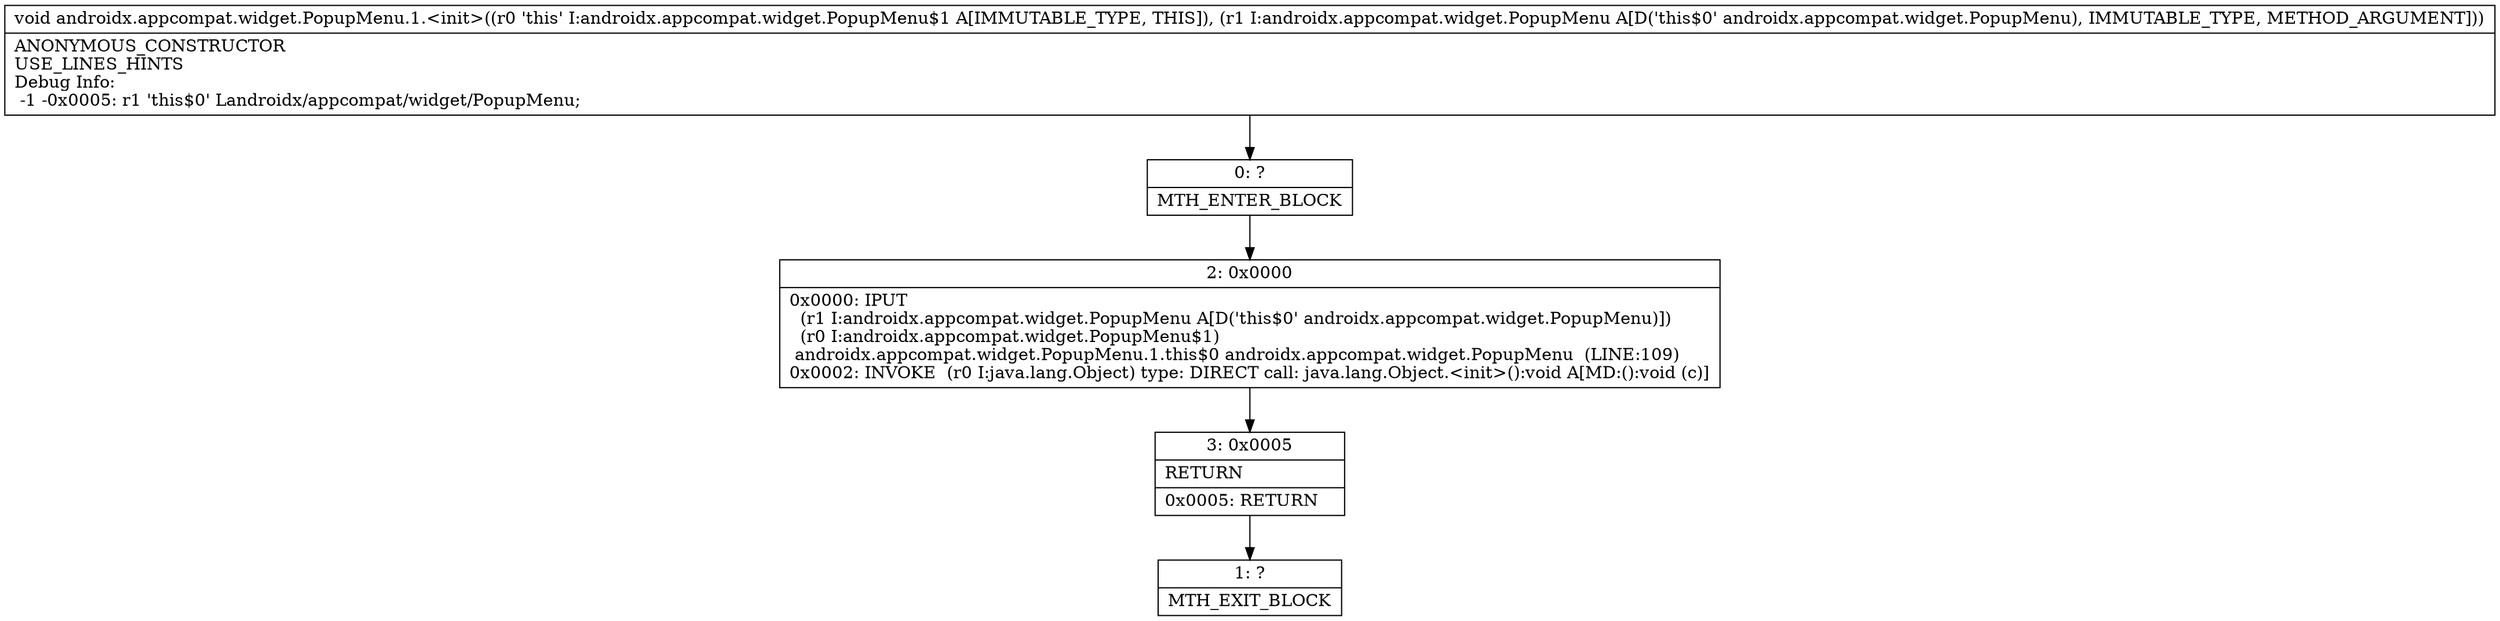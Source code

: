 digraph "CFG forandroidx.appcompat.widget.PopupMenu.1.\<init\>(Landroidx\/appcompat\/widget\/PopupMenu;)V" {
Node_0 [shape=record,label="{0\:\ ?|MTH_ENTER_BLOCK\l}"];
Node_2 [shape=record,label="{2\:\ 0x0000|0x0000: IPUT  \l  (r1 I:androidx.appcompat.widget.PopupMenu A[D('this$0' androidx.appcompat.widget.PopupMenu)])\l  (r0 I:androidx.appcompat.widget.PopupMenu$1)\l androidx.appcompat.widget.PopupMenu.1.this$0 androidx.appcompat.widget.PopupMenu  (LINE:109)\l0x0002: INVOKE  (r0 I:java.lang.Object) type: DIRECT call: java.lang.Object.\<init\>():void A[MD:():void (c)]\l}"];
Node_3 [shape=record,label="{3\:\ 0x0005|RETURN\l|0x0005: RETURN   \l}"];
Node_1 [shape=record,label="{1\:\ ?|MTH_EXIT_BLOCK\l}"];
MethodNode[shape=record,label="{void androidx.appcompat.widget.PopupMenu.1.\<init\>((r0 'this' I:androidx.appcompat.widget.PopupMenu$1 A[IMMUTABLE_TYPE, THIS]), (r1 I:androidx.appcompat.widget.PopupMenu A[D('this$0' androidx.appcompat.widget.PopupMenu), IMMUTABLE_TYPE, METHOD_ARGUMENT]))  | ANONYMOUS_CONSTRUCTOR\lUSE_LINES_HINTS\lDebug Info:\l  \-1 \-0x0005: r1 'this$0' Landroidx\/appcompat\/widget\/PopupMenu;\l}"];
MethodNode -> Node_0;Node_0 -> Node_2;
Node_2 -> Node_3;
Node_3 -> Node_1;
}

